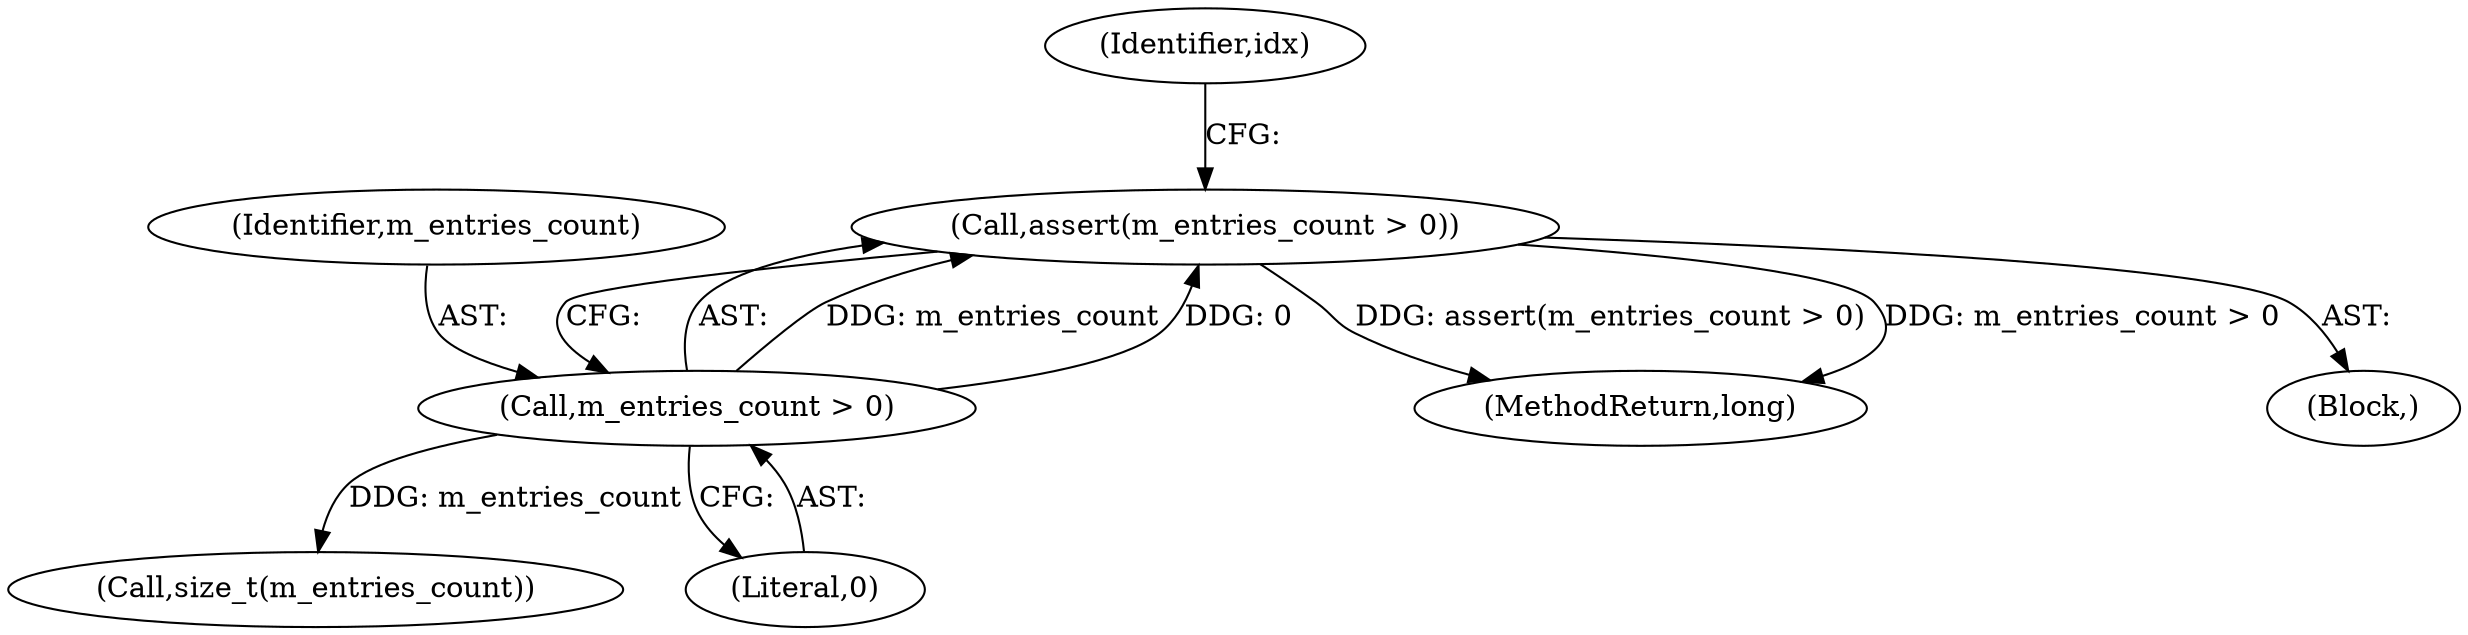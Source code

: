digraph "0_Android_04839626ed859623901ebd3a5fd483982186b59d_107@API" {
"1000109" [label="(Call,assert(m_entries_count > 0))"];
"1000110" [label="(Call,m_entries_count > 0)"];
"1000120" [label="(Call,size_t(m_entries_count))"];
"1000110" [label="(Call,m_entries_count > 0)"];
"1000115" [label="(Identifier,idx)"];
"1000184" [label="(MethodReturn,long)"];
"1000112" [label="(Literal,0)"];
"1000109" [label="(Call,assert(m_entries_count > 0))"];
"1000111" [label="(Identifier,m_entries_count)"];
"1000104" [label="(Block,)"];
"1000109" -> "1000104"  [label="AST: "];
"1000109" -> "1000110"  [label="CFG: "];
"1000110" -> "1000109"  [label="AST: "];
"1000115" -> "1000109"  [label="CFG: "];
"1000109" -> "1000184"  [label="DDG: m_entries_count > 0"];
"1000109" -> "1000184"  [label="DDG: assert(m_entries_count > 0)"];
"1000110" -> "1000109"  [label="DDG: m_entries_count"];
"1000110" -> "1000109"  [label="DDG: 0"];
"1000110" -> "1000112"  [label="CFG: "];
"1000111" -> "1000110"  [label="AST: "];
"1000112" -> "1000110"  [label="AST: "];
"1000110" -> "1000120"  [label="DDG: m_entries_count"];
}
